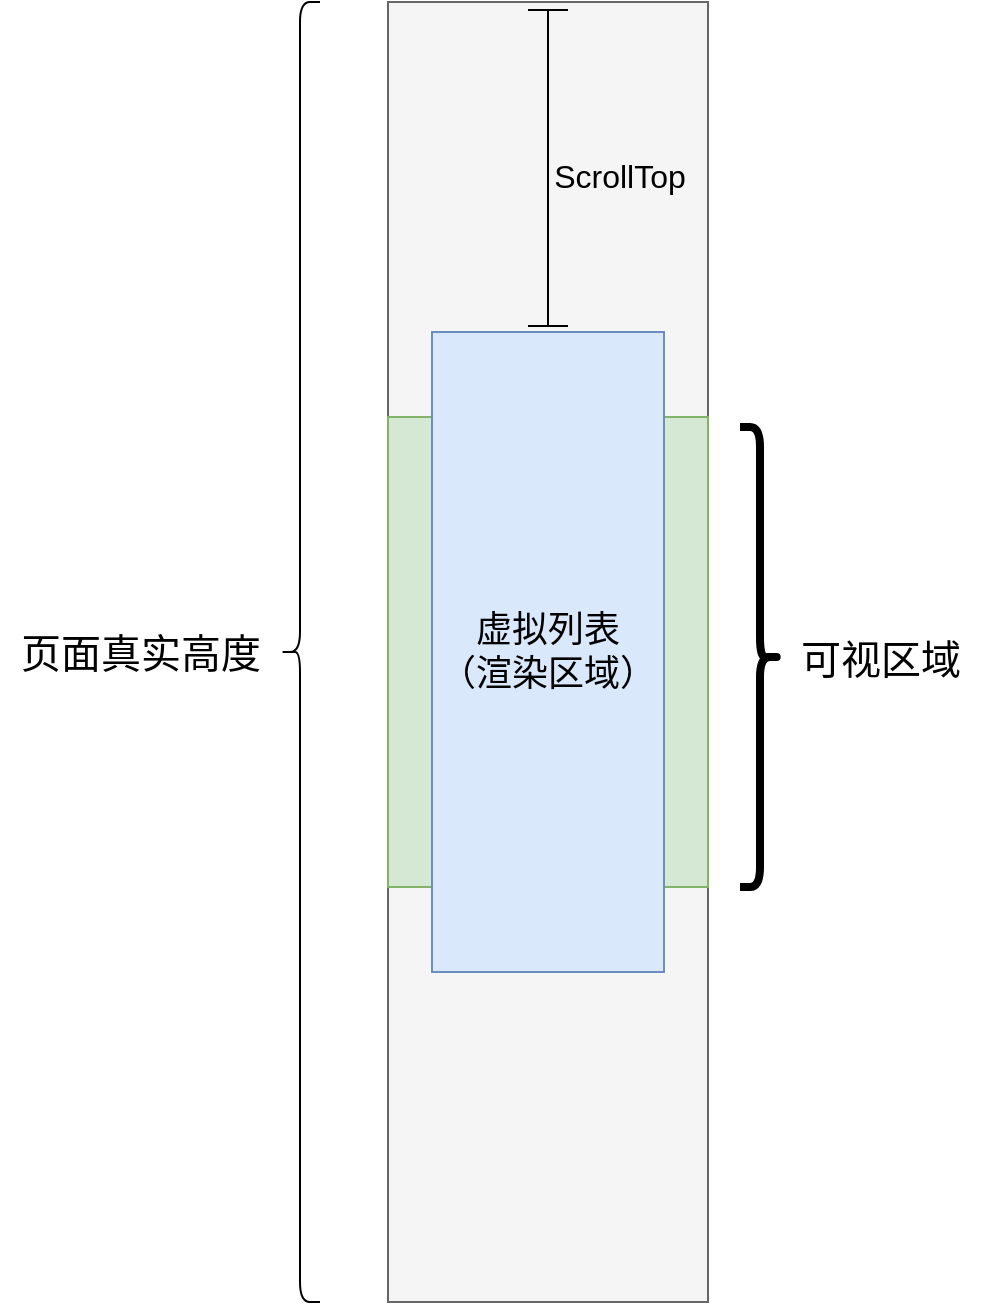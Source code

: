 <mxfile version="13.7.5" type="github">
  <diagram id="L1JHUYxiwmk380S7T3ll" name="Page-1">
    <mxGraphModel dx="1298" dy="687" grid="1" gridSize="10" guides="1" tooltips="1" connect="1" arrows="1" fold="1" page="1" pageScale="1" pageWidth="827" pageHeight="800" math="0" shadow="0">
      <root>
        <mxCell id="0" />
        <mxCell id="1" parent="0" />
        <mxCell id="by5zGwj_V78DvYOfpUZz-2" value="" style="rounded=0;whiteSpace=wrap;html=1;fillColor=#f5f5f5;strokeColor=#666666;fontColor=#333333;" vertex="1" parent="1">
          <mxGeometry x="334" y="30" width="160" height="650" as="geometry" />
        </mxCell>
        <mxCell id="by5zGwj_V78DvYOfpUZz-1" value="" style="rounded=0;whiteSpace=wrap;html=1;fillColor=#d5e8d4;strokeColor=#82b366;" vertex="1" parent="1">
          <mxGeometry x="334" y="237.5" width="160" height="235" as="geometry" />
        </mxCell>
        <mxCell id="by5zGwj_V78DvYOfpUZz-3" value="&lt;font style=&quot;font-size: 18px&quot;&gt;虚拟列表&lt;br&gt;（渲染区域）&lt;br&gt;&lt;/font&gt;" style="rounded=0;whiteSpace=wrap;html=1;fillColor=#dae8fc;strokeColor=#6c8ebf;" vertex="1" parent="1">
          <mxGeometry x="356" y="195" width="116" height="320" as="geometry" />
        </mxCell>
        <mxCell id="by5zGwj_V78DvYOfpUZz-5" value="" style="shape=crossbar;whiteSpace=wrap;html=1;rounded=1;fillColor=none;rotation=-90;" vertex="1" parent="1">
          <mxGeometry x="335" y="103" width="158" height="20" as="geometry" />
        </mxCell>
        <mxCell id="by5zGwj_V78DvYOfpUZz-6" value="ScrollTop" style="text;html=1;strokeColor=none;fillColor=none;align=center;verticalAlign=middle;whiteSpace=wrap;rounded=0;strokeWidth=4;fontSize=16;" vertex="1" parent="1">
          <mxGeometry x="420" y="103" width="60" height="27" as="geometry" />
        </mxCell>
        <mxCell id="by5zGwj_V78DvYOfpUZz-7" value="" style="shape=curlyBracket;whiteSpace=wrap;html=1;rounded=1;fillColor=none;" vertex="1" parent="1">
          <mxGeometry x="280" y="30" width="20" height="650" as="geometry" />
        </mxCell>
        <mxCell id="by5zGwj_V78DvYOfpUZz-8" value="&lt;font style=&quot;font-size: 20px&quot;&gt;页面真实高度&lt;/font&gt;" style="text;html=1;align=center;verticalAlign=middle;resizable=0;points=[];autosize=1;" vertex="1" parent="1">
          <mxGeometry x="140" y="345" width="140" height="20" as="geometry" />
        </mxCell>
        <mxCell id="by5zGwj_V78DvYOfpUZz-9" value="" style="shape=curlyBracket;whiteSpace=wrap;html=1;rounded=1;strokeWidth=4;fillColor=none;fontSize=16;rotation=-180;" vertex="1" parent="1">
          <mxGeometry x="510" y="242.5" width="20" height="230" as="geometry" />
        </mxCell>
        <mxCell id="by5zGwj_V78DvYOfpUZz-10" value="&lt;span style=&quot;font-size: 20px&quot;&gt;可视区域&lt;/span&gt;" style="text;html=1;align=center;verticalAlign=middle;resizable=0;points=[];autosize=1;" vertex="1" parent="1">
          <mxGeometry x="530" y="347.5" width="100" height="20" as="geometry" />
        </mxCell>
      </root>
    </mxGraphModel>
  </diagram>
</mxfile>
